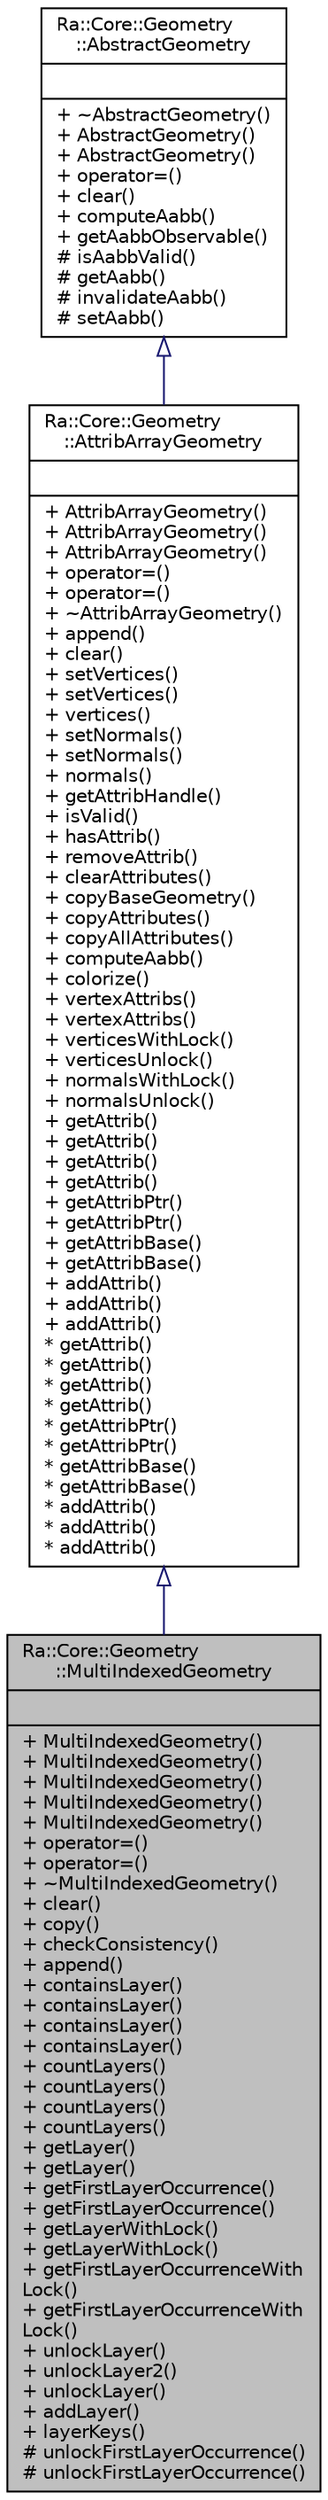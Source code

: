 digraph "Ra::Core::Geometry::MultiIndexedGeometry"
{
 // INTERACTIVE_SVG=YES
 // LATEX_PDF_SIZE
  edge [fontname="Helvetica",fontsize="10",labelfontname="Helvetica",labelfontsize="10"];
  node [fontname="Helvetica",fontsize="10",shape=record];
  Node1 [label="{Ra::Core::Geometry\l::MultiIndexedGeometry\n||+ MultiIndexedGeometry()\l+ MultiIndexedGeometry()\l+ MultiIndexedGeometry()\l+ MultiIndexedGeometry()\l+ MultiIndexedGeometry()\l+ operator=()\l+ operator=()\l+ ~MultiIndexedGeometry()\l+ clear()\l+ copy()\l+ checkConsistency()\l+ append()\l+ containsLayer()\l+ containsLayer()\l+ containsLayer()\l+ containsLayer()\l+ countLayers()\l+ countLayers()\l+ countLayers()\l+ countLayers()\l+ getLayer()\l+ getLayer()\l+ getFirstLayerOccurrence()\l+ getFirstLayerOccurrence()\l+ getLayerWithLock()\l+ getLayerWithLock()\l+ getFirstLayerOccurrenceWith\lLock()\l+ getFirstLayerOccurrenceWith\lLock()\l+ unlockLayer()\l+ unlockLayer2()\l+ unlockLayer()\l+ addLayer()\l+ layerKeys()\l# unlockFirstLayerOccurrence()\l# unlockFirstLayerOccurrence()\l}",height=0.2,width=0.4,color="black", fillcolor="grey75", style="filled", fontcolor="black",tooltip="AbstractGeometry with per-vertex attributes and layers of indices. Each layer represents a different ..."];
  Node2 -> Node1 [dir="back",color="midnightblue",fontsize="10",style="solid",arrowtail="onormal",fontname="Helvetica"];
  Node2 [label="{Ra::Core::Geometry\l::AttribArrayGeometry\n||+ AttribArrayGeometry()\l+ AttribArrayGeometry()\l+ AttribArrayGeometry()\l+ operator=()\l+ operator=()\l+ ~AttribArrayGeometry()\l+ append()\l+ clear()\l+ setVertices()\l+ setVertices()\l+ vertices()\l+ setNormals()\l+ setNormals()\l+ normals()\l+ getAttribHandle()\l+ isValid()\l+ hasAttrib()\l+ removeAttrib()\l+ clearAttributes()\l+ copyBaseGeometry()\l+ copyAttributes()\l+ copyAllAttributes()\l+ computeAabb()\l+ colorize()\l+ vertexAttribs()\l+ vertexAttribs()\l+ verticesWithLock()\l+ verticesUnlock()\l+ normalsWithLock()\l+ normalsUnlock()\l+ getAttrib()\l+ getAttrib()\l+ getAttrib()\l+ getAttrib()\l+ getAttribPtr()\l+ getAttribPtr()\l+ getAttribBase()\l+ getAttribBase()\l+ addAttrib()\l+ addAttrib()\l+ addAttrib()\l* getAttrib()\l* getAttrib()\l* getAttrib()\l* getAttrib()\l* getAttribPtr()\l* getAttribPtr()\l* getAttribBase()\l* getAttribBase()\l* addAttrib()\l* addAttrib()\l* addAttrib()\l}",height=0.2,width=0.4,color="black", fillcolor="white", style="filled",URL="$classRa_1_1Core_1_1Geometry_1_1AttribArrayGeometry.html",tooltip="This class represents vertex + attributes per vertex. Toplogy is handled in MultiIndexedGeometry subc..."];
  Node3 -> Node2 [dir="back",color="midnightblue",fontsize="10",style="solid",arrowtail="onormal",fontname="Helvetica"];
  Node3 [label="{Ra::Core::Geometry\l::AbstractGeometry\n||+ ~AbstractGeometry()\l+ AbstractGeometry()\l+ AbstractGeometry()\l+ operator=()\l+ clear()\l+ computeAabb()\l+ getAabbObservable()\l# isAabbValid()\l# getAabb()\l# invalidateAabb()\l# setAabb()\l}",height=0.2,width=0.4,color="black", fillcolor="white", style="filled",URL="$structRa_1_1Core_1_1Geometry_1_1AbstractGeometry.html",tooltip=" "];
}
